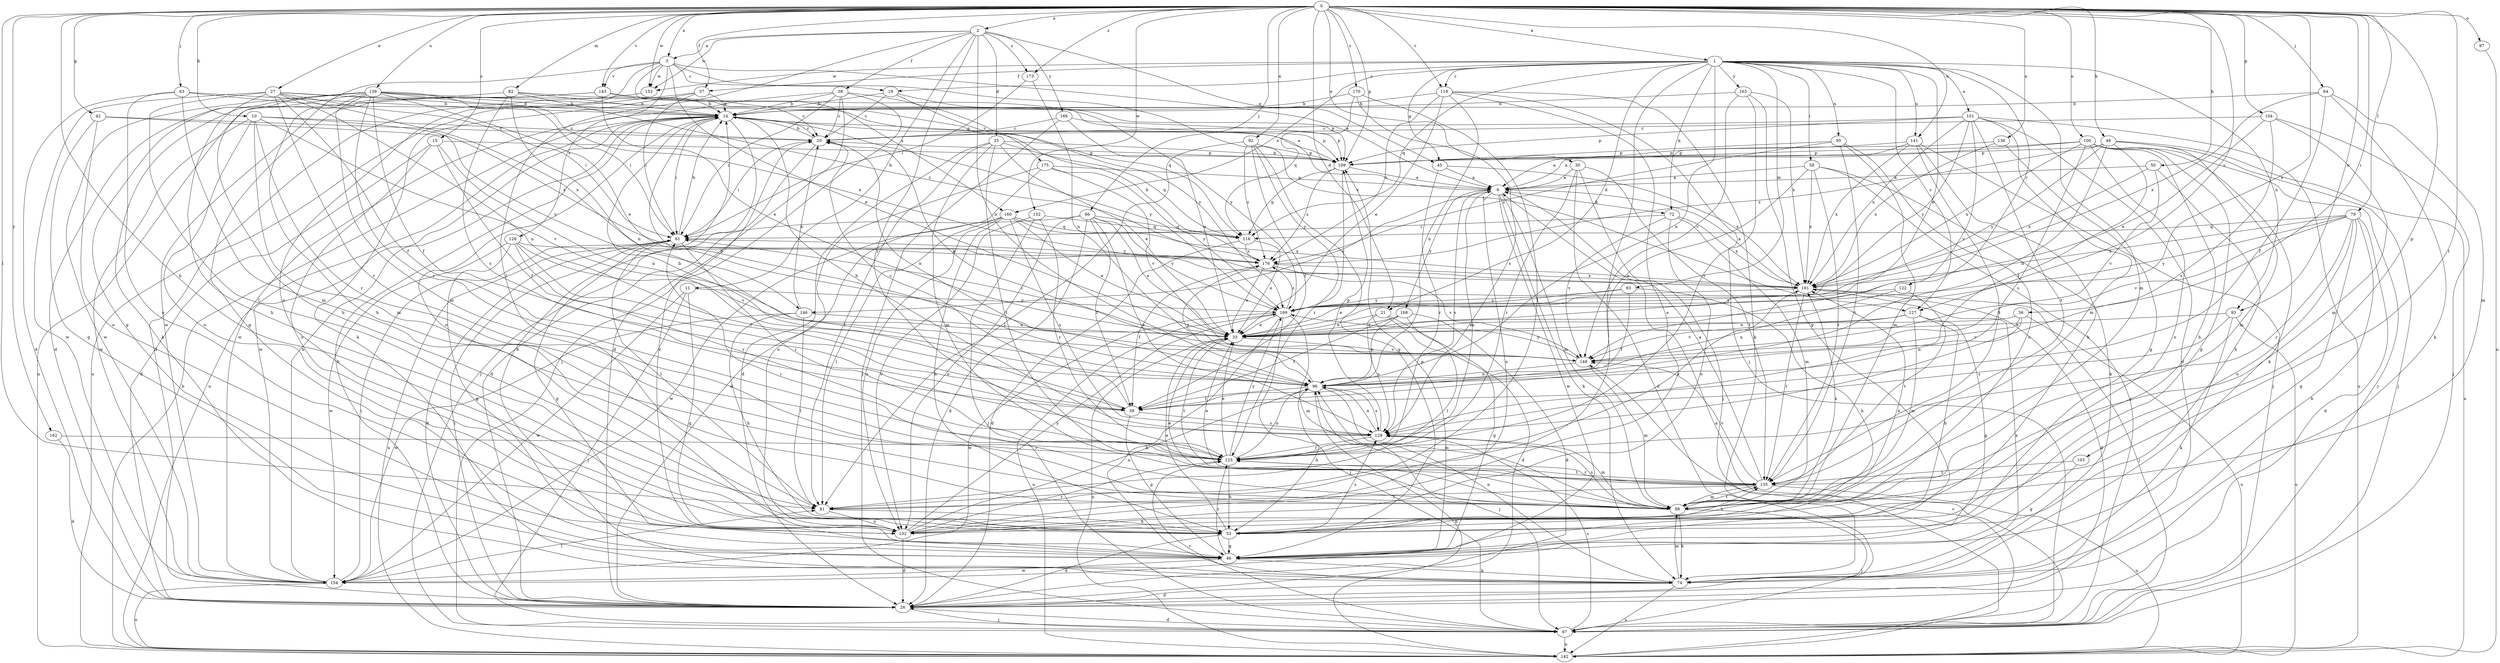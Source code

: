 strict digraph  {
0;
1;
2;
3;
6;
10;
11;
14;
15;
19;
20;
21;
25;
26;
27;
30;
33;
37;
38;
39;
42;
45;
46;
48;
50;
53;
56;
58;
61;
63;
64;
66;
67;
72;
74;
79;
81;
82;
83;
88;
92;
93;
95;
96;
97;
100;
101;
102;
103;
104;
109;
116;
119;
122;
123;
127;
128;
129;
135;
136;
139;
141;
142;
143;
146;
148;
152;
153;
154;
160;
161;
162;
163;
166;
168;
169;
170;
173;
175;
176;
0 -> 1  [label=a];
0 -> 2  [label=a];
0 -> 3  [label=a];
0 -> 10  [label=b];
0 -> 15  [label=c];
0 -> 21  [label=d];
0 -> 27  [label=e];
0 -> 30  [label=e];
0 -> 33  [label=e];
0 -> 37  [label=f];
0 -> 42  [label=g];
0 -> 48  [label=h];
0 -> 50  [label=h];
0 -> 53  [label=h];
0 -> 56  [label=i];
0 -> 63  [label=j];
0 -> 64  [label=j];
0 -> 66  [label=j];
0 -> 79  [label=l];
0 -> 81  [label=l];
0 -> 82  [label=m];
0 -> 92  [label=n];
0 -> 93  [label=n];
0 -> 97  [label=o];
0 -> 100  [label=o];
0 -> 103  [label=p];
0 -> 104  [label=p];
0 -> 109  [label=p];
0 -> 119  [label=r];
0 -> 127  [label=s];
0 -> 135  [label=t];
0 -> 136  [label=u];
0 -> 139  [label=u];
0 -> 141  [label=u];
0 -> 143  [label=v];
0 -> 152  [label=w];
0 -> 153  [label=w];
0 -> 162  [label=y];
0 -> 170  [label=z];
0 -> 173  [label=z];
1 -> 19  [label=c];
1 -> 21  [label=d];
1 -> 33  [label=e];
1 -> 37  [label=f];
1 -> 45  [label=g];
1 -> 58  [label=i];
1 -> 72  [label=k];
1 -> 81  [label=l];
1 -> 83  [label=m];
1 -> 88  [label=m];
1 -> 93  [label=n];
1 -> 95  [label=n];
1 -> 96  [label=n];
1 -> 101  [label=o];
1 -> 116  [label=q];
1 -> 119  [label=r];
1 -> 122  [label=r];
1 -> 127  [label=s];
1 -> 141  [label=u];
1 -> 153  [label=w];
1 -> 160  [label=x];
1 -> 163  [label=y];
2 -> 3  [label=a];
2 -> 11  [label=b];
2 -> 25  [label=d];
2 -> 38  [label=f];
2 -> 45  [label=g];
2 -> 81  [label=l];
2 -> 96  [label=n];
2 -> 123  [label=r];
2 -> 153  [label=w];
2 -> 166  [label=y];
2 -> 173  [label=z];
3 -> 6  [label=a];
3 -> 19  [label=c];
3 -> 33  [label=e];
3 -> 102  [label=o];
3 -> 127  [label=s];
3 -> 128  [label=s];
3 -> 143  [label=v];
3 -> 153  [label=w];
3 -> 154  [label=w];
3 -> 160  [label=x];
6 -> 72  [label=k];
6 -> 74  [label=k];
6 -> 88  [label=m];
6 -> 102  [label=o];
6 -> 129  [label=s];
6 -> 146  [label=v];
6 -> 154  [label=w];
6 -> 168  [label=y];
10 -> 20  [label=c];
10 -> 88  [label=m];
10 -> 102  [label=o];
10 -> 123  [label=r];
10 -> 146  [label=v];
10 -> 148  [label=v];
10 -> 154  [label=w];
11 -> 46  [label=g];
11 -> 67  [label=j];
11 -> 154  [label=w];
11 -> 169  [label=y];
14 -> 20  [label=c];
14 -> 61  [label=i];
14 -> 67  [label=j];
14 -> 102  [label=o];
14 -> 109  [label=p];
14 -> 142  [label=u];
14 -> 154  [label=w];
14 -> 169  [label=y];
15 -> 26  [label=d];
15 -> 39  [label=f];
15 -> 96  [label=n];
15 -> 102  [label=o];
15 -> 109  [label=p];
19 -> 14  [label=b];
19 -> 20  [label=c];
19 -> 169  [label=y];
19 -> 175  [label=z];
20 -> 14  [label=b];
20 -> 26  [label=d];
20 -> 61  [label=i];
20 -> 96  [label=n];
20 -> 109  [label=p];
21 -> 26  [label=d];
21 -> 33  [label=e];
21 -> 46  [label=g];
21 -> 129  [label=s];
25 -> 26  [label=d];
25 -> 33  [label=e];
25 -> 81  [label=l];
25 -> 88  [label=m];
25 -> 109  [label=p];
25 -> 116  [label=q];
25 -> 135  [label=t];
26 -> 14  [label=b];
26 -> 61  [label=i];
26 -> 67  [label=j];
27 -> 6  [label=a];
27 -> 14  [label=b];
27 -> 39  [label=f];
27 -> 53  [label=h];
27 -> 61  [label=i];
27 -> 81  [label=l];
27 -> 96  [label=n];
27 -> 123  [label=r];
27 -> 154  [label=w];
27 -> 161  [label=x];
30 -> 6  [label=a];
30 -> 26  [label=d];
30 -> 67  [label=j];
30 -> 123  [label=r];
30 -> 135  [label=t];
33 -> 61  [label=i];
33 -> 135  [label=t];
33 -> 142  [label=u];
33 -> 148  [label=v];
37 -> 14  [label=b];
37 -> 61  [label=i];
37 -> 74  [label=k];
37 -> 142  [label=u];
38 -> 14  [label=b];
38 -> 20  [label=c];
38 -> 26  [label=d];
38 -> 61  [label=i];
38 -> 67  [label=j];
38 -> 154  [label=w];
38 -> 169  [label=y];
39 -> 14  [label=b];
39 -> 20  [label=c];
39 -> 46  [label=g];
39 -> 129  [label=s];
42 -> 20  [label=c];
42 -> 46  [label=g];
42 -> 102  [label=o];
42 -> 176  [label=z];
45 -> 6  [label=a];
45 -> 123  [label=r];
45 -> 161  [label=x];
46 -> 20  [label=c];
46 -> 74  [label=k];
46 -> 109  [label=p];
46 -> 123  [label=r];
46 -> 154  [label=w];
48 -> 39  [label=f];
48 -> 67  [label=j];
48 -> 88  [label=m];
48 -> 96  [label=n];
48 -> 109  [label=p];
48 -> 142  [label=u];
48 -> 169  [label=y];
48 -> 176  [label=z];
50 -> 6  [label=a];
50 -> 53  [label=h];
50 -> 148  [label=v];
50 -> 161  [label=x];
53 -> 26  [label=d];
53 -> 33  [label=e];
53 -> 46  [label=g];
53 -> 129  [label=s];
53 -> 135  [label=t];
53 -> 161  [label=x];
56 -> 33  [label=e];
56 -> 96  [label=n];
56 -> 142  [label=u];
56 -> 148  [label=v];
58 -> 6  [label=a];
58 -> 67  [label=j];
58 -> 74  [label=k];
58 -> 96  [label=n];
58 -> 135  [label=t];
58 -> 161  [label=x];
61 -> 14  [label=b];
61 -> 26  [label=d];
61 -> 46  [label=g];
61 -> 81  [label=l];
61 -> 123  [label=r];
61 -> 142  [label=u];
61 -> 176  [label=z];
63 -> 14  [label=b];
63 -> 26  [label=d];
63 -> 88  [label=m];
63 -> 102  [label=o];
63 -> 109  [label=p];
64 -> 14  [label=b];
64 -> 39  [label=f];
64 -> 74  [label=k];
64 -> 88  [label=m];
64 -> 161  [label=x];
66 -> 26  [label=d];
66 -> 33  [label=e];
66 -> 39  [label=f];
66 -> 61  [label=i];
66 -> 102  [label=o];
66 -> 116  [label=q];
66 -> 129  [label=s];
66 -> 169  [label=y];
67 -> 26  [label=d];
67 -> 123  [label=r];
67 -> 129  [label=s];
67 -> 142  [label=u];
72 -> 61  [label=i];
72 -> 88  [label=m];
72 -> 102  [label=o];
72 -> 148  [label=v];
72 -> 161  [label=x];
74 -> 14  [label=b];
74 -> 26  [label=d];
74 -> 88  [label=m];
74 -> 96  [label=n];
74 -> 142  [label=u];
74 -> 161  [label=x];
79 -> 26  [label=d];
79 -> 46  [label=g];
79 -> 74  [label=k];
79 -> 102  [label=o];
79 -> 116  [label=q];
79 -> 123  [label=r];
79 -> 148  [label=v];
79 -> 161  [label=x];
79 -> 169  [label=y];
81 -> 53  [label=h];
81 -> 102  [label=o];
82 -> 14  [label=b];
82 -> 20  [label=c];
82 -> 53  [label=h];
82 -> 96  [label=n];
82 -> 129  [label=s];
82 -> 176  [label=z];
83 -> 33  [label=e];
83 -> 39  [label=f];
83 -> 53  [label=h];
83 -> 169  [label=y];
88 -> 33  [label=e];
88 -> 61  [label=i];
88 -> 67  [label=j];
88 -> 74  [label=k];
88 -> 129  [label=s];
88 -> 135  [label=t];
88 -> 161  [label=x];
92 -> 39  [label=f];
92 -> 46  [label=g];
92 -> 81  [label=l];
92 -> 109  [label=p];
92 -> 169  [label=y];
92 -> 176  [label=z];
93 -> 33  [label=e];
93 -> 74  [label=k];
93 -> 129  [label=s];
93 -> 142  [label=u];
95 -> 88  [label=m];
95 -> 102  [label=o];
95 -> 109  [label=p];
95 -> 135  [label=t];
95 -> 176  [label=z];
96 -> 14  [label=b];
96 -> 39  [label=f];
96 -> 53  [label=h];
96 -> 67  [label=j];
96 -> 88  [label=m];
96 -> 129  [label=s];
96 -> 176  [label=z];
97 -> 142  [label=u];
100 -> 6  [label=a];
100 -> 46  [label=g];
100 -> 53  [label=h];
100 -> 67  [label=j];
100 -> 74  [label=k];
100 -> 102  [label=o];
100 -> 109  [label=p];
100 -> 129  [label=s];
100 -> 161  [label=x];
101 -> 20  [label=c];
101 -> 26  [label=d];
101 -> 88  [label=m];
101 -> 109  [label=p];
101 -> 135  [label=t];
101 -> 142  [label=u];
101 -> 148  [label=v];
101 -> 161  [label=x];
101 -> 169  [label=y];
102 -> 26  [label=d];
102 -> 96  [label=n];
102 -> 123  [label=r];
102 -> 169  [label=y];
103 -> 46  [label=g];
103 -> 135  [label=t];
104 -> 20  [label=c];
104 -> 33  [label=e];
104 -> 67  [label=j];
104 -> 88  [label=m];
104 -> 129  [label=s];
109 -> 6  [label=a];
109 -> 116  [label=q];
109 -> 123  [label=r];
109 -> 176  [label=z];
116 -> 26  [label=d];
116 -> 33  [label=e];
116 -> 176  [label=z];
119 -> 14  [label=b];
119 -> 33  [label=e];
119 -> 67  [label=j];
119 -> 74  [label=k];
119 -> 96  [label=n];
119 -> 102  [label=o];
119 -> 176  [label=z];
122 -> 96  [label=n];
122 -> 135  [label=t];
122 -> 169  [label=y];
123 -> 6  [label=a];
123 -> 33  [label=e];
123 -> 53  [label=h];
123 -> 96  [label=n];
123 -> 135  [label=t];
123 -> 161  [label=x];
123 -> 169  [label=y];
127 -> 33  [label=e];
127 -> 46  [label=g];
127 -> 53  [label=h];
127 -> 88  [label=m];
127 -> 148  [label=v];
128 -> 39  [label=f];
128 -> 46  [label=g];
128 -> 123  [label=r];
128 -> 148  [label=v];
128 -> 154  [label=w];
128 -> 176  [label=z];
129 -> 14  [label=b];
129 -> 88  [label=m];
129 -> 96  [label=n];
129 -> 109  [label=p];
129 -> 123  [label=r];
135 -> 6  [label=a];
135 -> 33  [label=e];
135 -> 81  [label=l];
135 -> 88  [label=m];
135 -> 123  [label=r];
135 -> 142  [label=u];
135 -> 148  [label=v];
136 -> 46  [label=g];
136 -> 109  [label=p];
136 -> 161  [label=x];
139 -> 14  [label=b];
139 -> 26  [label=d];
139 -> 33  [label=e];
139 -> 39  [label=f];
139 -> 46  [label=g];
139 -> 53  [label=h];
139 -> 61  [label=i];
139 -> 74  [label=k];
139 -> 88  [label=m];
139 -> 116  [label=q];
139 -> 123  [label=r];
139 -> 154  [label=w];
139 -> 161  [label=x];
141 -> 6  [label=a];
141 -> 53  [label=h];
141 -> 67  [label=j];
141 -> 109  [label=p];
141 -> 135  [label=t];
141 -> 161  [label=x];
142 -> 6  [label=a];
142 -> 14  [label=b];
142 -> 96  [label=n];
142 -> 148  [label=v];
143 -> 14  [label=b];
143 -> 33  [label=e];
143 -> 46  [label=g];
143 -> 109  [label=p];
143 -> 142  [label=u];
146 -> 20  [label=c];
146 -> 33  [label=e];
146 -> 53  [label=h];
146 -> 81  [label=l];
146 -> 154  [label=w];
148 -> 20  [label=c];
148 -> 88  [label=m];
148 -> 96  [label=n];
148 -> 169  [label=y];
152 -> 67  [label=j];
152 -> 102  [label=o];
152 -> 116  [label=q];
152 -> 123  [label=r];
153 -> 26  [label=d];
154 -> 14  [label=b];
154 -> 61  [label=i];
154 -> 81  [label=l];
154 -> 142  [label=u];
160 -> 33  [label=e];
160 -> 53  [label=h];
160 -> 81  [label=l];
160 -> 102  [label=o];
160 -> 116  [label=q];
160 -> 129  [label=s];
160 -> 154  [label=w];
160 -> 161  [label=x];
161 -> 6  [label=a];
161 -> 26  [label=d];
161 -> 67  [label=j];
161 -> 135  [label=t];
161 -> 169  [label=y];
162 -> 26  [label=d];
162 -> 123  [label=r];
163 -> 14  [label=b];
163 -> 46  [label=g];
163 -> 123  [label=r];
163 -> 148  [label=v];
163 -> 161  [label=x];
166 -> 20  [label=c];
166 -> 33  [label=e];
166 -> 67  [label=j];
166 -> 109  [label=p];
168 -> 26  [label=d];
168 -> 33  [label=e];
168 -> 39  [label=f];
168 -> 81  [label=l];
168 -> 96  [label=n];
169 -> 33  [label=e];
169 -> 67  [label=j];
169 -> 74  [label=k];
169 -> 88  [label=m];
169 -> 142  [label=u];
169 -> 154  [label=w];
169 -> 176  [label=z];
170 -> 14  [label=b];
170 -> 81  [label=l];
170 -> 116  [label=q];
170 -> 129  [label=s];
173 -> 61  [label=i];
173 -> 96  [label=n];
175 -> 6  [label=a];
175 -> 26  [label=d];
175 -> 102  [label=o];
175 -> 148  [label=v];
175 -> 169  [label=y];
176 -> 14  [label=b];
176 -> 33  [label=e];
176 -> 39  [label=f];
176 -> 148  [label=v];
176 -> 161  [label=x];
}
